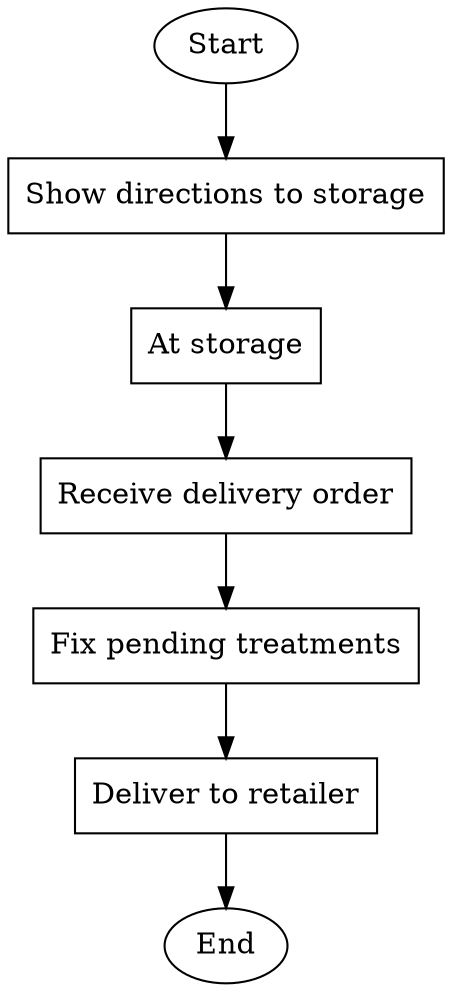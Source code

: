 digraph G {
  1 [ label="Start" shape="oval" ];
  2 [ label="Show directions to storage" shape="box" ];
  3 [ label="At storage" shape="box" ];
  4 [ label="Receive delivery order" shape="box" ];
  5 [ label="Fix pending treatments" shape="box" ];
  6 [ label="Deliver to retailer" shape="box" ];
  7 [ label="End" shape="oval" ];
  6 -> 7 [ label="" ];
  4 -> 5 [ label="" ];
  3 -> 4 [ label="" ];
  1 -> 2 [ label="" ];
  2 -> 3 [ label="" ];
  5 -> 6 [ label="" ];
}
